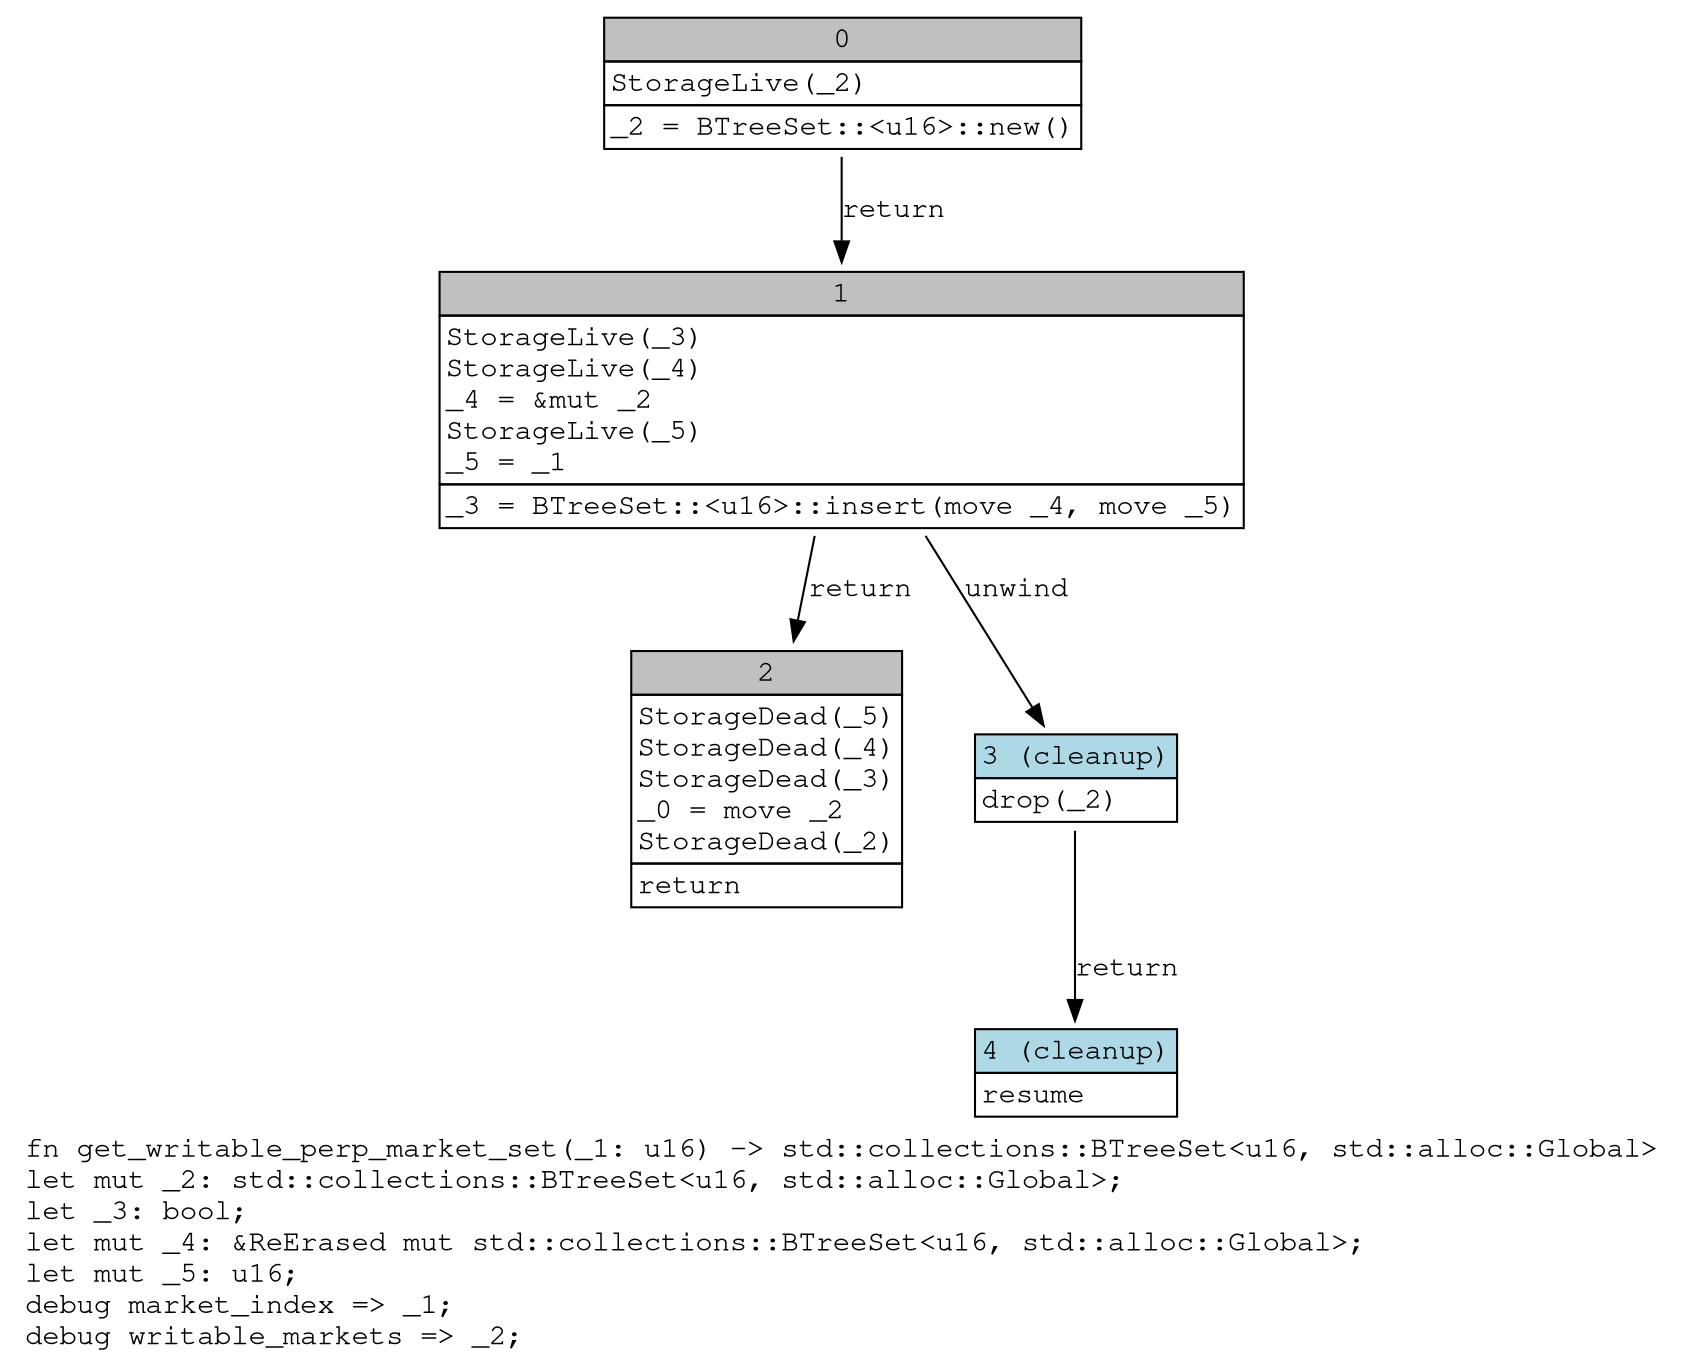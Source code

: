 digraph Mir_0_3882 {
    graph [fontname="Courier, monospace"];
    node [fontname="Courier, monospace"];
    edge [fontname="Courier, monospace"];
    label=<fn get_writable_perp_market_set(_1: u16) -&gt; std::collections::BTreeSet&lt;u16, std::alloc::Global&gt;<br align="left"/>let mut _2: std::collections::BTreeSet&lt;u16, std::alloc::Global&gt;;<br align="left"/>let _3: bool;<br align="left"/>let mut _4: &amp;ReErased mut std::collections::BTreeSet&lt;u16, std::alloc::Global&gt;;<br align="left"/>let mut _5: u16;<br align="left"/>debug market_index =&gt; _1;<br align="left"/>debug writable_markets =&gt; _2;<br align="left"/>>;
    bb0__0_3882 [shape="none", label=<<table border="0" cellborder="1" cellspacing="0"><tr><td bgcolor="gray" align="center" colspan="1">0</td></tr><tr><td align="left" balign="left">StorageLive(_2)<br/></td></tr><tr><td align="left">_2 = BTreeSet::&lt;u16&gt;::new()</td></tr></table>>];
    bb1__0_3882 [shape="none", label=<<table border="0" cellborder="1" cellspacing="0"><tr><td bgcolor="gray" align="center" colspan="1">1</td></tr><tr><td align="left" balign="left">StorageLive(_3)<br/>StorageLive(_4)<br/>_4 = &amp;mut _2<br/>StorageLive(_5)<br/>_5 = _1<br/></td></tr><tr><td align="left">_3 = BTreeSet::&lt;u16&gt;::insert(move _4, move _5)</td></tr></table>>];
    bb2__0_3882 [shape="none", label=<<table border="0" cellborder="1" cellspacing="0"><tr><td bgcolor="gray" align="center" colspan="1">2</td></tr><tr><td align="left" balign="left">StorageDead(_5)<br/>StorageDead(_4)<br/>StorageDead(_3)<br/>_0 = move _2<br/>StorageDead(_2)<br/></td></tr><tr><td align="left">return</td></tr></table>>];
    bb3__0_3882 [shape="none", label=<<table border="0" cellborder="1" cellspacing="0"><tr><td bgcolor="lightblue" align="center" colspan="1">3 (cleanup)</td></tr><tr><td align="left">drop(_2)</td></tr></table>>];
    bb4__0_3882 [shape="none", label=<<table border="0" cellborder="1" cellspacing="0"><tr><td bgcolor="lightblue" align="center" colspan="1">4 (cleanup)</td></tr><tr><td align="left">resume</td></tr></table>>];
    bb0__0_3882 -> bb1__0_3882 [label="return"];
    bb1__0_3882 -> bb2__0_3882 [label="return"];
    bb1__0_3882 -> bb3__0_3882 [label="unwind"];
    bb3__0_3882 -> bb4__0_3882 [label="return"];
}
